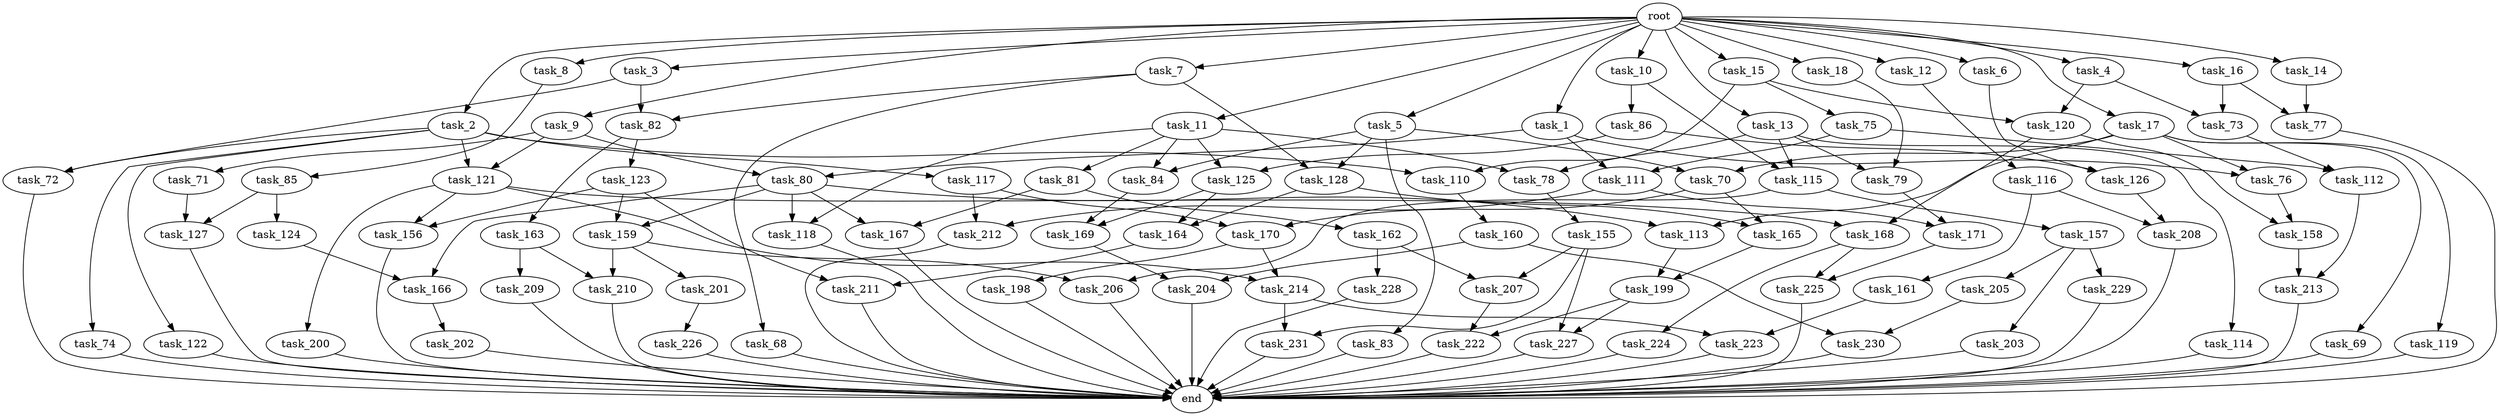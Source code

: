 digraph G {
  root [size="0.000000"];
  task_1 [size="102.400000"];
  task_2 [size="102.400000"];
  task_3 [size="102.400000"];
  task_4 [size="102.400000"];
  task_5 [size="102.400000"];
  task_6 [size="102.400000"];
  task_7 [size="102.400000"];
  task_8 [size="102.400000"];
  task_9 [size="102.400000"];
  task_10 [size="102.400000"];
  task_11 [size="102.400000"];
  task_12 [size="102.400000"];
  task_13 [size="102.400000"];
  task_14 [size="102.400000"];
  task_15 [size="102.400000"];
  task_16 [size="102.400000"];
  task_17 [size="102.400000"];
  task_18 [size="102.400000"];
  task_68 [size="85899345920.000000"];
  task_69 [size="13743895347.200001"];
  task_70 [size="83322365542.400009"];
  task_71 [size="54975581388.800003"];
  task_72 [size="34359738368.000000"];
  task_73 [size="21474836480.000000"];
  task_74 [size="30923764531.200001"];
  task_75 [size="54975581388.800003"];
  task_76 [size="99643241267.200012"];
  task_77 [size="21474836480.000000"];
  task_78 [size="45526653337.600006"];
  task_79 [size="73014444032.000000"];
  task_80 [size="140874927308.800018"];
  task_81 [size="3435973836.800000"];
  task_82 [size="89335319756.800003"];
  task_83 [size="69578470195.199997"];
  task_84 [size="73014444032.000000"];
  task_85 [size="54975581388.800003"];
  task_86 [size="7730941132.800000"];
  task_110 [size="85899345920.000000"];
  task_111 [size="89335319756.800003"];
  task_112 [size="34359738368.000000"];
  task_113 [size="44667659878.400002"];
  task_114 [size="42090679500.800003"];
  task_115 [size="49821620633.600006"];
  task_116 [size="85899345920.000000"];
  task_117 [size="30923764531.200001"];
  task_118 [size="34359738368.000000"];
  task_119 [size="13743895347.200001"];
  task_120 [size="68719476736.000000"];
  task_121 [size="85899345920.000000"];
  task_122 [size="30923764531.200001"];
  task_123 [size="69578470195.199997"];
  task_124 [size="42090679500.800003"];
  task_125 [size="24910810316.800003"];
  task_126 [size="35218731827.200005"];
  task_127 [size="49821620633.600006"];
  task_128 [size="155477816115.200012"];
  task_155 [size="54975581388.800003"];
  task_156 [size="100502234726.400009"];
  task_157 [size="30923764531.200001"];
  task_158 [size="61847529062.400002"];
  task_159 [size="100502234726.400009"];
  task_160 [size="85899345920.000000"];
  task_161 [size="85899345920.000000"];
  task_162 [size="42090679500.800003"];
  task_163 [size="69578470195.199997"];
  task_164 [size="62706522521.600006"];
  task_165 [size="68719476736.000000"];
  task_166 [size="116823110451.200012"];
  task_167 [size="73014444032.000000"];
  task_168 [size="61847529062.400002"];
  task_169 [size="15461882265.600000"];
  task_170 [size="27487790694.400002"];
  task_171 [size="62706522521.600006"];
  task_198 [size="7730941132.800000"];
  task_199 [size="58411555225.600006"];
  task_200 [size="30923764531.200001"];
  task_201 [size="7730941132.800000"];
  task_202 [size="30923764531.200001"];
  task_203 [size="21474836480.000000"];
  task_204 [size="73014444032.000000"];
  task_205 [size="21474836480.000000"];
  task_206 [size="38654705664.000000"];
  task_207 [size="63565515980.800003"];
  task_208 [size="89335319756.800003"];
  task_209 [size="21474836480.000000"];
  task_210 [size="29205777612.800003"];
  task_211 [size="83322365542.400009"];
  task_212 [size="21474836480.000000"];
  task_213 [size="73014444032.000000"];
  task_214 [size="38654705664.000000"];
  task_222 [size="44667659878.400002"];
  task_223 [size="100502234726.400009"];
  task_224 [size="85899345920.000000"];
  task_225 [size="140874927308.800018"];
  task_226 [size="85899345920.000000"];
  task_227 [size="55834574848.000000"];
  task_228 [size="21474836480.000000"];
  task_229 [size="21474836480.000000"];
  task_230 [size="45526653337.600006"];
  task_231 [size="111669149696.000000"];
  end [size="0.000000"];

  root -> task_1 [size="1.000000"];
  root -> task_2 [size="1.000000"];
  root -> task_3 [size="1.000000"];
  root -> task_4 [size="1.000000"];
  root -> task_5 [size="1.000000"];
  root -> task_6 [size="1.000000"];
  root -> task_7 [size="1.000000"];
  root -> task_8 [size="1.000000"];
  root -> task_9 [size="1.000000"];
  root -> task_10 [size="1.000000"];
  root -> task_11 [size="1.000000"];
  root -> task_12 [size="1.000000"];
  root -> task_13 [size="1.000000"];
  root -> task_14 [size="1.000000"];
  root -> task_15 [size="1.000000"];
  root -> task_16 [size="1.000000"];
  root -> task_17 [size="1.000000"];
  root -> task_18 [size="1.000000"];
  task_1 -> task_76 [size="838860800.000000"];
  task_1 -> task_80 [size="838860800.000000"];
  task_1 -> task_111 [size="838860800.000000"];
  task_2 -> task_72 [size="301989888.000000"];
  task_2 -> task_74 [size="301989888.000000"];
  task_2 -> task_110 [size="301989888.000000"];
  task_2 -> task_117 [size="301989888.000000"];
  task_2 -> task_121 [size="301989888.000000"];
  task_2 -> task_122 [size="301989888.000000"];
  task_3 -> task_72 [size="33554432.000000"];
  task_3 -> task_82 [size="33554432.000000"];
  task_4 -> task_73 [size="134217728.000000"];
  task_4 -> task_120 [size="134217728.000000"];
  task_5 -> task_70 [size="679477248.000000"];
  task_5 -> task_83 [size="679477248.000000"];
  task_5 -> task_84 [size="679477248.000000"];
  task_5 -> task_128 [size="679477248.000000"];
  task_6 -> task_126 [size="134217728.000000"];
  task_7 -> task_68 [size="838860800.000000"];
  task_7 -> task_82 [size="838860800.000000"];
  task_7 -> task_128 [size="838860800.000000"];
  task_8 -> task_85 [size="536870912.000000"];
  task_9 -> task_71 [size="536870912.000000"];
  task_9 -> task_80 [size="536870912.000000"];
  task_9 -> task_121 [size="536870912.000000"];
  task_10 -> task_86 [size="75497472.000000"];
  task_10 -> task_115 [size="75497472.000000"];
  task_11 -> task_78 [size="33554432.000000"];
  task_11 -> task_81 [size="33554432.000000"];
  task_11 -> task_84 [size="33554432.000000"];
  task_11 -> task_118 [size="33554432.000000"];
  task_11 -> task_125 [size="33554432.000000"];
  task_12 -> task_116 [size="838860800.000000"];
  task_13 -> task_78 [size="411041792.000000"];
  task_13 -> task_79 [size="411041792.000000"];
  task_13 -> task_114 [size="411041792.000000"];
  task_13 -> task_115 [size="411041792.000000"];
  task_14 -> task_77 [size="134217728.000000"];
  task_15 -> task_75 [size="536870912.000000"];
  task_15 -> task_110 [size="536870912.000000"];
  task_15 -> task_120 [size="536870912.000000"];
  task_16 -> task_73 [size="75497472.000000"];
  task_16 -> task_77 [size="75497472.000000"];
  task_17 -> task_69 [size="134217728.000000"];
  task_17 -> task_70 [size="134217728.000000"];
  task_17 -> task_76 [size="134217728.000000"];
  task_17 -> task_113 [size="134217728.000000"];
  task_17 -> task_119 [size="134217728.000000"];
  task_18 -> task_79 [size="301989888.000000"];
  task_68 -> end [size="1.000000"];
  task_69 -> end [size="1.000000"];
  task_70 -> task_165 [size="134217728.000000"];
  task_70 -> task_170 [size="134217728.000000"];
  task_71 -> task_127 [size="75497472.000000"];
  task_72 -> end [size="1.000000"];
  task_73 -> task_112 [size="301989888.000000"];
  task_74 -> end [size="1.000000"];
  task_75 -> task_111 [size="33554432.000000"];
  task_75 -> task_112 [size="33554432.000000"];
  task_76 -> task_158 [size="301989888.000000"];
  task_77 -> end [size="1.000000"];
  task_78 -> task_155 [size="536870912.000000"];
  task_79 -> task_171 [size="536870912.000000"];
  task_80 -> task_113 [size="301989888.000000"];
  task_80 -> task_118 [size="301989888.000000"];
  task_80 -> task_159 [size="301989888.000000"];
  task_80 -> task_166 [size="301989888.000000"];
  task_80 -> task_167 [size="301989888.000000"];
  task_81 -> task_162 [size="411041792.000000"];
  task_81 -> task_167 [size="411041792.000000"];
  task_82 -> task_123 [size="679477248.000000"];
  task_82 -> task_163 [size="679477248.000000"];
  task_83 -> end [size="1.000000"];
  task_84 -> task_169 [size="75497472.000000"];
  task_85 -> task_124 [size="411041792.000000"];
  task_85 -> task_127 [size="411041792.000000"];
  task_86 -> task_125 [size="209715200.000000"];
  task_86 -> task_126 [size="209715200.000000"];
  task_110 -> task_160 [size="838860800.000000"];
  task_111 -> task_171 [size="75497472.000000"];
  task_111 -> task_212 [size="75497472.000000"];
  task_112 -> task_213 [size="411041792.000000"];
  task_113 -> task_199 [size="33554432.000000"];
  task_114 -> end [size="1.000000"];
  task_115 -> task_157 [size="301989888.000000"];
  task_115 -> task_206 [size="301989888.000000"];
  task_116 -> task_161 [size="838860800.000000"];
  task_116 -> task_208 [size="838860800.000000"];
  task_117 -> task_170 [size="134217728.000000"];
  task_117 -> task_212 [size="134217728.000000"];
  task_118 -> end [size="1.000000"];
  task_119 -> end [size="1.000000"];
  task_120 -> task_158 [size="301989888.000000"];
  task_120 -> task_168 [size="301989888.000000"];
  task_121 -> task_156 [size="301989888.000000"];
  task_121 -> task_168 [size="301989888.000000"];
  task_121 -> task_200 [size="301989888.000000"];
  task_121 -> task_214 [size="301989888.000000"];
  task_122 -> end [size="1.000000"];
  task_123 -> task_156 [size="679477248.000000"];
  task_123 -> task_159 [size="679477248.000000"];
  task_123 -> task_211 [size="679477248.000000"];
  task_124 -> task_166 [size="838860800.000000"];
  task_125 -> task_164 [size="75497472.000000"];
  task_125 -> task_169 [size="75497472.000000"];
  task_126 -> task_208 [size="33554432.000000"];
  task_127 -> end [size="1.000000"];
  task_128 -> task_164 [size="536870912.000000"];
  task_128 -> task_165 [size="536870912.000000"];
  task_155 -> task_207 [size="411041792.000000"];
  task_155 -> task_227 [size="411041792.000000"];
  task_155 -> task_231 [size="411041792.000000"];
  task_156 -> end [size="1.000000"];
  task_157 -> task_203 [size="209715200.000000"];
  task_157 -> task_205 [size="209715200.000000"];
  task_157 -> task_229 [size="209715200.000000"];
  task_158 -> task_213 [size="301989888.000000"];
  task_159 -> task_201 [size="75497472.000000"];
  task_159 -> task_206 [size="75497472.000000"];
  task_159 -> task_210 [size="75497472.000000"];
  task_160 -> task_204 [size="33554432.000000"];
  task_160 -> task_230 [size="33554432.000000"];
  task_161 -> task_223 [size="301989888.000000"];
  task_162 -> task_207 [size="209715200.000000"];
  task_162 -> task_228 [size="209715200.000000"];
  task_163 -> task_209 [size="209715200.000000"];
  task_163 -> task_210 [size="209715200.000000"];
  task_164 -> task_211 [size="134217728.000000"];
  task_165 -> task_199 [size="536870912.000000"];
  task_166 -> task_202 [size="301989888.000000"];
  task_167 -> end [size="1.000000"];
  task_168 -> task_224 [size="838860800.000000"];
  task_168 -> task_225 [size="838860800.000000"];
  task_169 -> task_204 [size="679477248.000000"];
  task_170 -> task_198 [size="75497472.000000"];
  task_170 -> task_214 [size="75497472.000000"];
  task_171 -> task_225 [size="536870912.000000"];
  task_198 -> end [size="1.000000"];
  task_199 -> task_222 [size="134217728.000000"];
  task_199 -> task_227 [size="134217728.000000"];
  task_200 -> end [size="1.000000"];
  task_201 -> task_226 [size="838860800.000000"];
  task_202 -> end [size="1.000000"];
  task_203 -> end [size="1.000000"];
  task_204 -> end [size="1.000000"];
  task_205 -> task_230 [size="411041792.000000"];
  task_206 -> end [size="1.000000"];
  task_207 -> task_222 [size="301989888.000000"];
  task_208 -> end [size="1.000000"];
  task_209 -> end [size="1.000000"];
  task_210 -> end [size="1.000000"];
  task_211 -> end [size="1.000000"];
  task_212 -> end [size="1.000000"];
  task_213 -> end [size="1.000000"];
  task_214 -> task_223 [size="679477248.000000"];
  task_214 -> task_231 [size="679477248.000000"];
  task_222 -> end [size="1.000000"];
  task_223 -> end [size="1.000000"];
  task_224 -> end [size="1.000000"];
  task_225 -> end [size="1.000000"];
  task_226 -> end [size="1.000000"];
  task_227 -> end [size="1.000000"];
  task_228 -> end [size="1.000000"];
  task_229 -> end [size="1.000000"];
  task_230 -> end [size="1.000000"];
  task_231 -> end [size="1.000000"];
}
